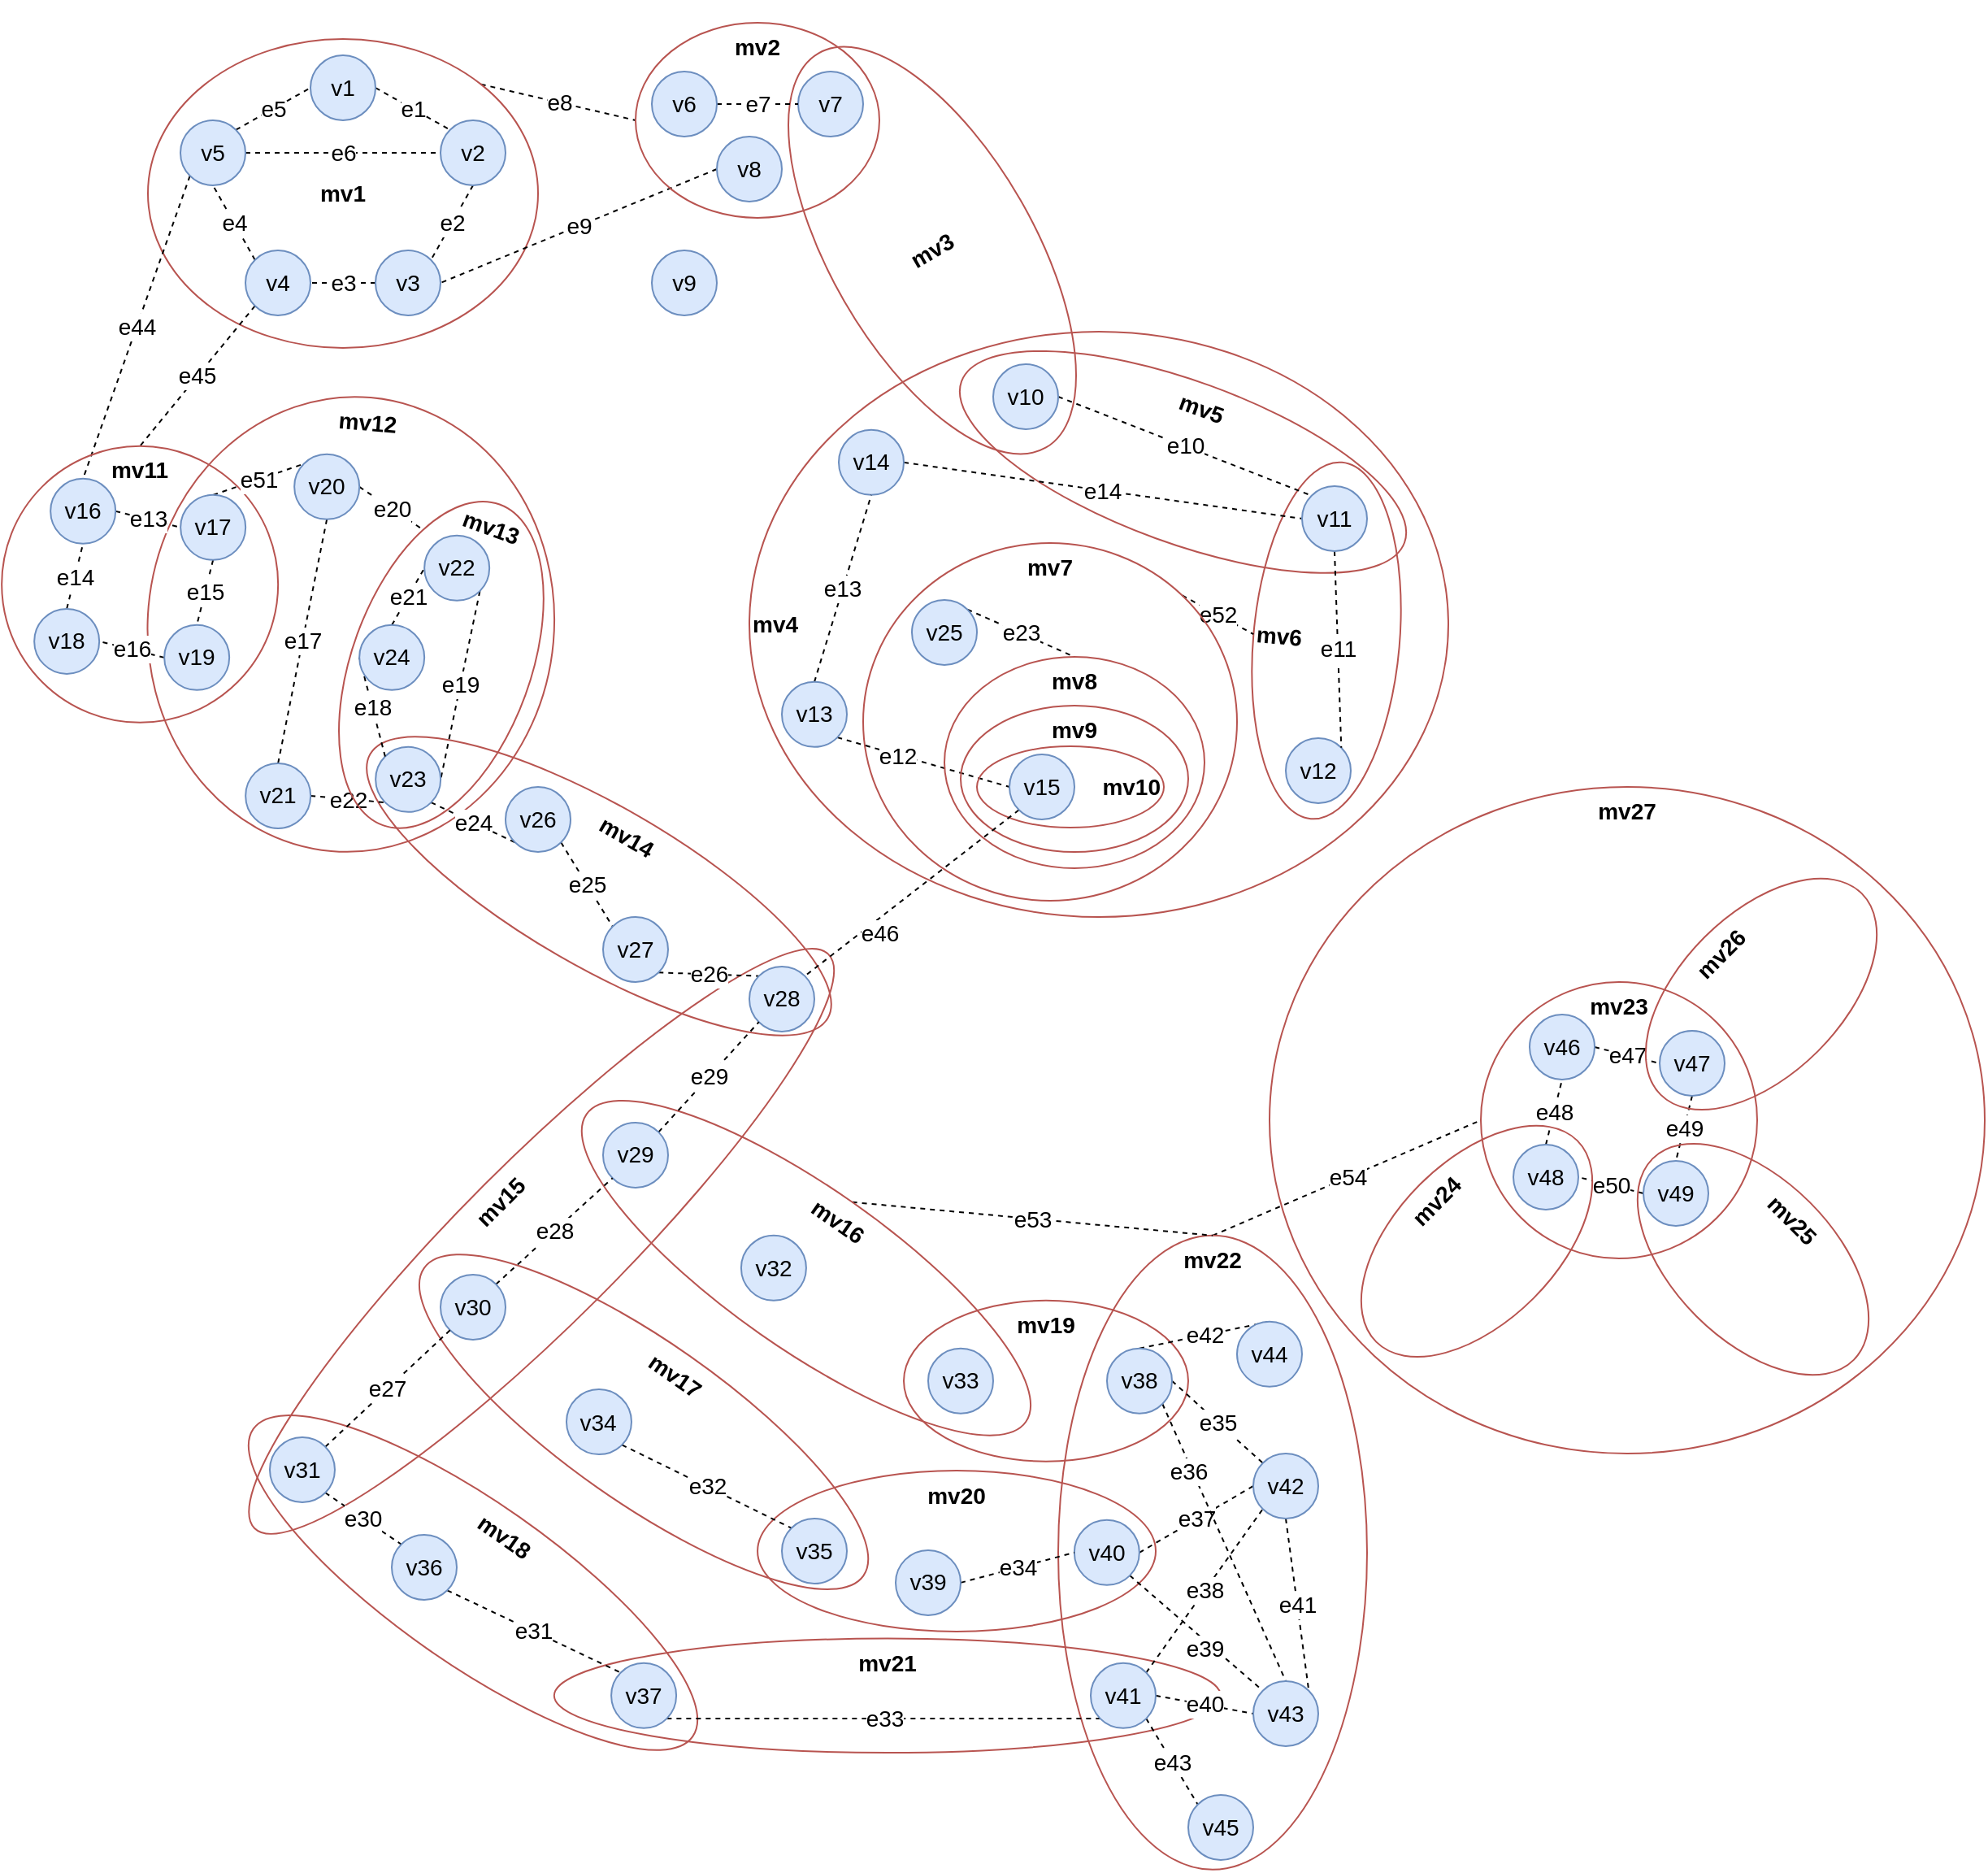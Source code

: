 <mxfile version="20.0.0" type="github">
  <diagram id="Y1iHY-HP_prIgiycZKGw" name="Page-1">
    <mxGraphModel dx="1117" dy="623" grid="1" gridSize="10" guides="1" tooltips="1" connect="1" arrows="1" fold="1" page="1" pageScale="1" pageWidth="1169" pageHeight="1654" math="0" shadow="0">
      <root>
        <mxCell id="0" />
        <mxCell id="1" parent="0" />
        <mxCell id="ym1f810XgqrlBZLkaim1-102" value="mv27" style="ellipse;whiteSpace=wrap;html=1;fillColor=none;strokeColor=#b85450;fontSize=14;fontStyle=1;verticalAlign=top;rotation=0;" vertex="1" parent="1">
          <mxGeometry x="830" y="650" width="440" height="410" as="geometry" />
        </mxCell>
        <mxCell id="ym1f810XgqrlBZLkaim1-98" value="e54" style="edgeStyle=none;rounded=0;orthogonalLoop=1;jettySize=auto;html=1;exitX=0.5;exitY=0;exitDx=0;exitDy=0;entryX=0;entryY=0.5;entryDx=0;entryDy=0;dashed=1;fontSize=14;endArrow=none;endFill=0;" edge="1" parent="1" source="ym1f810XgqrlBZLkaim1-67" target="ym1f810XgqrlBZLkaim1-86">
          <mxGeometry relative="1" as="geometry" />
        </mxCell>
        <mxCell id="ym1f810XgqrlBZLkaim1-67" value="mv22" style="ellipse;whiteSpace=wrap;html=1;fillColor=none;strokeColor=#b85450;fontSize=14;fontStyle=1;verticalAlign=top;rotation=0;" vertex="1" parent="1">
          <mxGeometry x="700" y="925.91" width="190" height="390" as="geometry" />
        </mxCell>
        <mxCell id="ym1f810XgqrlBZLkaim1-59" value="mv20" style="ellipse;whiteSpace=wrap;html=1;fillColor=none;strokeColor=#b85450;fontSize=14;fontStyle=1;verticalAlign=top;rotation=0;" vertex="1" parent="1">
          <mxGeometry x="515.04" y="1070.55" width="244.96" height="98.91" as="geometry" />
        </mxCell>
        <mxCell id="ym1f810XgqrlBZLkaim1-60" value="mv21" style="ellipse;whiteSpace=wrap;html=1;fillColor=none;strokeColor=#b85450;fontSize=14;fontStyle=1;verticalAlign=top;rotation=0;" vertex="1" parent="1">
          <mxGeometry x="389.91" y="1173.78" width="410" height="70.27" as="geometry" />
        </mxCell>
        <mxCell id="ym1f810XgqrlBZLkaim1-58" value="mv19" style="ellipse;whiteSpace=wrap;html=1;fillColor=none;strokeColor=#b85450;fontSize=14;fontStyle=1;verticalAlign=top;rotation=0;" vertex="1" parent="1">
          <mxGeometry x="605" y="965.91" width="175" height="98.91" as="geometry" />
        </mxCell>
        <mxCell id="ym1f810XgqrlBZLkaim1-35" value="mv15" style="ellipse;whiteSpace=wrap;html=1;fillColor=none;strokeColor=#b85450;fontSize=14;fontStyle=1;verticalAlign=top;rotation=-45;" vertex="1" parent="1">
          <mxGeometry x="132.48" y="880" width="499.28" height="98.91" as="geometry" />
        </mxCell>
        <mxCell id="ym1f810XgqrlBZLkaim1-45" value="mv18" style="ellipse;whiteSpace=wrap;html=1;fillColor=none;strokeColor=#b85450;fontSize=14;fontStyle=1;verticalAlign=top;rotation=35;" vertex="1" parent="1">
          <mxGeometry x="175.04" y="1090" width="329.92" height="98.91" as="geometry" />
        </mxCell>
        <mxCell id="ym1f810XgqrlBZLkaim1-44" value="mv17" style="ellipse;whiteSpace=wrap;html=1;fillColor=none;strokeColor=#b85450;fontSize=14;fontStyle=1;verticalAlign=top;rotation=35;" vertex="1" parent="1">
          <mxGeometry x="280.08" y="991.09" width="329.92" height="98.91" as="geometry" />
        </mxCell>
        <mxCell id="ym1f810XgqrlBZLkaim1-97" value="e53" style="edgeStyle=none;rounded=0;orthogonalLoop=1;jettySize=auto;html=1;exitX=0.5;exitY=0;exitDx=0;exitDy=0;entryX=0.5;entryY=0;entryDx=0;entryDy=0;dashed=1;fontSize=14;endArrow=none;endFill=0;" edge="1" parent="1" source="ym1f810XgqrlBZLkaim1-38" target="ym1f810XgqrlBZLkaim1-67">
          <mxGeometry relative="1" as="geometry" />
        </mxCell>
        <mxCell id="ym1f810XgqrlBZLkaim1-38" value="mv16" style="ellipse;whiteSpace=wrap;html=1;fillColor=none;strokeColor=#b85450;fontSize=14;fontStyle=1;verticalAlign=top;rotation=35;" vertex="1" parent="1">
          <mxGeometry x="380.0" y="896.45" width="329.92" height="98.91" as="geometry" />
        </mxCell>
        <mxCell id="ym1f810XgqrlBZLkaim1-27" value="mv14" style="ellipse;whiteSpace=wrap;html=1;fillColor=none;strokeColor=#b85450;fontSize=14;fontStyle=1;verticalAlign=top;rotation=30;" vertex="1" parent="1">
          <mxGeometry x="254.99" y="661.55" width="325" height="98.91" as="geometry" />
        </mxCell>
        <mxCell id="8r9RnZvPV6uYn_3TmInb-37" value="mv4" style="ellipse;whiteSpace=wrap;html=1;fillColor=none;strokeColor=#b85450;fontSize=14;fontStyle=1;align=left;" parent="1" vertex="1">
          <mxGeometry x="510" y="370" width="430" height="360" as="geometry" />
        </mxCell>
        <mxCell id="8r9RnZvPV6uYn_3TmInb-52" value="mv5" style="ellipse;whiteSpace=wrap;html=1;fontSize=14;strokeColor=#b85450;strokeWidth=1;fillColor=none;fontStyle=1;rotation=20;verticalAlign=top;" parent="1" vertex="1">
          <mxGeometry x="631.76" y="400.31" width="290" height="99.7" as="geometry" />
        </mxCell>
        <mxCell id="8r9RnZvPV6uYn_3TmInb-53" value="mv6" style="ellipse;whiteSpace=wrap;html=1;fontSize=14;strokeColor=#b85450;strokeWidth=1;fillColor=none;fontStyle=1;rotation=5;verticalAlign=middle;align=left;" parent="1" vertex="1">
          <mxGeometry x="820" y="450" width="90" height="220" as="geometry" />
        </mxCell>
        <mxCell id="ym1f810XgqrlBZLkaim1-13" value="mv12" style="ellipse;whiteSpace=wrap;html=1;fillColor=none;strokeColor=#b85450;fontSize=14;fontStyle=1;rotation=5;verticalAlign=top;" vertex="1" parent="1">
          <mxGeometry x="139.88" y="410" width="250.03" height="280" as="geometry" />
        </mxCell>
        <mxCell id="ym1f810XgqrlBZLkaim1-96" value="e52" style="edgeStyle=none;rounded=0;orthogonalLoop=1;jettySize=auto;html=1;exitX=1;exitY=0;exitDx=0;exitDy=0;entryX=0;entryY=0.5;entryDx=0;entryDy=0;dashed=1;fontSize=14;endArrow=none;endFill=0;" edge="1" parent="1" source="8r9RnZvPV6uYn_3TmInb-55" target="8r9RnZvPV6uYn_3TmInb-53">
          <mxGeometry relative="1" as="geometry" />
        </mxCell>
        <mxCell id="8r9RnZvPV6uYn_3TmInb-55" value="mv7" style="ellipse;whiteSpace=wrap;html=1;fontSize=14;strokeColor=#b85450;strokeWidth=1;fillColor=none;fontStyle=1;rotation=0;verticalAlign=top;align=center;" parent="1" vertex="1">
          <mxGeometry x="580" y="500" width="230" height="220" as="geometry" />
        </mxCell>
        <mxCell id="8r9RnZvPV6uYn_3TmInb-51" value="mv3" style="ellipse;whiteSpace=wrap;html=1;fillColor=none;strokeColor=#b85450;fontSize=14;fontStyle=1;rotation=-30;" parent="1" vertex="1">
          <mxGeometry x="560" y="180" width="125" height="280" as="geometry" />
        </mxCell>
        <mxCell id="8r9RnZvPV6uYn_3TmInb-33" value="e8" style="edgeStyle=none;rounded=0;orthogonalLoop=1;jettySize=auto;html=1;exitX=1;exitY=0;exitDx=0;exitDy=0;entryX=0;entryY=0.5;entryDx=0;entryDy=0;dashed=1;fontSize=14;endArrow=none;endFill=0;" parent="1" source="8r9RnZvPV6uYn_3TmInb-1" target="8r9RnZvPV6uYn_3TmInb-22" edge="1">
          <mxGeometry relative="1" as="geometry" />
        </mxCell>
        <mxCell id="8r9RnZvPV6uYn_3TmInb-1" value="mv1" style="ellipse;whiteSpace=wrap;html=1;fillColor=none;strokeColor=#b85450;fontSize=14;fontStyle=1" parent="1" vertex="1">
          <mxGeometry x="140" y="190" width="240" height="190" as="geometry" />
        </mxCell>
        <mxCell id="8r9RnZvPV6uYn_3TmInb-15" value="e5" style="edgeStyle=none;rounded=0;orthogonalLoop=1;jettySize=auto;html=1;exitX=1;exitY=0;exitDx=0;exitDy=0;entryX=0;entryY=0.5;entryDx=0;entryDy=0;dashed=1;fontSize=14;endArrow=none;endFill=0;" parent="1" source="8r9RnZvPV6uYn_3TmInb-2" target="8r9RnZvPV6uYn_3TmInb-9" edge="1">
          <mxGeometry relative="1" as="geometry" />
        </mxCell>
        <mxCell id="8r9RnZvPV6uYn_3TmInb-20" value="e6" style="edgeStyle=none;rounded=0;orthogonalLoop=1;jettySize=auto;html=1;exitX=1;exitY=0.5;exitDx=0;exitDy=0;entryX=0;entryY=0.5;entryDx=0;entryDy=0;dashed=1;fontSize=14;endArrow=none;endFill=0;" parent="1" source="8r9RnZvPV6uYn_3TmInb-2" target="8r9RnZvPV6uYn_3TmInb-8" edge="1">
          <mxGeometry relative="1" as="geometry" />
        </mxCell>
        <mxCell id="ym1f810XgqrlBZLkaim1-84" value="e44" style="edgeStyle=none;rounded=0;orthogonalLoop=1;jettySize=auto;html=1;exitX=0;exitY=1;exitDx=0;exitDy=0;entryX=0.5;entryY=0;entryDx=0;entryDy=0;dashed=1;fontSize=14;endArrow=none;endFill=0;" edge="1" parent="1" source="8r9RnZvPV6uYn_3TmInb-2" target="ym1f810XgqrlBZLkaim1-2">
          <mxGeometry relative="1" as="geometry" />
        </mxCell>
        <mxCell id="8r9RnZvPV6uYn_3TmInb-2" value="v5" style="ellipse;whiteSpace=wrap;html=1;aspect=fixed;fillColor=#dae8fc;strokeColor=#6c8ebf;fontSize=14;" parent="1" vertex="1">
          <mxGeometry x="160" y="240" width="40" height="40" as="geometry" />
        </mxCell>
        <mxCell id="8r9RnZvPV6uYn_3TmInb-14" value="e4" style="edgeStyle=none;rounded=0;orthogonalLoop=1;jettySize=auto;html=1;exitX=0;exitY=0;exitDx=0;exitDy=0;entryX=0.5;entryY=1;entryDx=0;entryDy=0;dashed=1;fontSize=14;endArrow=none;endFill=0;" parent="1" source="8r9RnZvPV6uYn_3TmInb-6" target="8r9RnZvPV6uYn_3TmInb-2" edge="1">
          <mxGeometry relative="1" as="geometry" />
        </mxCell>
        <mxCell id="ym1f810XgqrlBZLkaim1-83" value="e45" style="edgeStyle=none;rounded=0;orthogonalLoop=1;jettySize=auto;html=1;exitX=0;exitY=1;exitDx=0;exitDy=0;entryX=0.5;entryY=0;entryDx=0;entryDy=0;dashed=1;fontSize=14;endArrow=none;endFill=0;" edge="1" parent="1" source="8r9RnZvPV6uYn_3TmInb-6" target="ym1f810XgqrlBZLkaim1-1">
          <mxGeometry relative="1" as="geometry" />
        </mxCell>
        <mxCell id="8r9RnZvPV6uYn_3TmInb-6" value="v4" style="ellipse;whiteSpace=wrap;html=1;aspect=fixed;fillColor=#dae8fc;strokeColor=#6c8ebf;fontSize=14;" parent="1" vertex="1">
          <mxGeometry x="200" y="320" width="40" height="40" as="geometry" />
        </mxCell>
        <mxCell id="8r9RnZvPV6uYn_3TmInb-13" value="e3" style="edgeStyle=none;rounded=0;orthogonalLoop=1;jettySize=auto;html=1;exitX=0;exitY=0.5;exitDx=0;exitDy=0;entryX=1;entryY=0.5;entryDx=0;entryDy=0;dashed=1;fontSize=14;endArrow=none;endFill=0;" parent="1" source="8r9RnZvPV6uYn_3TmInb-7" target="8r9RnZvPV6uYn_3TmInb-6" edge="1">
          <mxGeometry relative="1" as="geometry" />
        </mxCell>
        <mxCell id="8r9RnZvPV6uYn_3TmInb-7" value="v3" style="ellipse;whiteSpace=wrap;html=1;aspect=fixed;fillColor=#dae8fc;strokeColor=#6c8ebf;fontSize=14;" parent="1" vertex="1">
          <mxGeometry x="280" y="320" width="40" height="40" as="geometry" />
        </mxCell>
        <mxCell id="8r9RnZvPV6uYn_3TmInb-12" value="e2" style="edgeStyle=none;rounded=0;orthogonalLoop=1;jettySize=auto;html=1;exitX=0.5;exitY=1;exitDx=0;exitDy=0;entryX=1;entryY=0;entryDx=0;entryDy=0;dashed=1;fontSize=14;endArrow=none;endFill=0;" parent="1" source="8r9RnZvPV6uYn_3TmInb-8" target="8r9RnZvPV6uYn_3TmInb-7" edge="1">
          <mxGeometry relative="1" as="geometry" />
        </mxCell>
        <mxCell id="8r9RnZvPV6uYn_3TmInb-8" value="v2" style="ellipse;whiteSpace=wrap;html=1;aspect=fixed;fillColor=#dae8fc;strokeColor=#6c8ebf;fontSize=14;" parent="1" vertex="1">
          <mxGeometry x="320" y="240" width="40" height="40" as="geometry" />
        </mxCell>
        <mxCell id="8r9RnZvPV6uYn_3TmInb-10" value="e1" style="rounded=0;orthogonalLoop=1;jettySize=auto;html=1;exitX=1;exitY=0.5;exitDx=0;exitDy=0;entryX=0;entryY=0;entryDx=0;entryDy=0;dashed=1;endArrow=none;endFill=0;fontSize=14;" parent="1" source="8r9RnZvPV6uYn_3TmInb-9" target="8r9RnZvPV6uYn_3TmInb-8" edge="1">
          <mxGeometry relative="1" as="geometry" />
        </mxCell>
        <mxCell id="8r9RnZvPV6uYn_3TmInb-9" value="v1" style="ellipse;whiteSpace=wrap;html=1;aspect=fixed;fillColor=#dae8fc;strokeColor=#6c8ebf;fontSize=14;" parent="1" vertex="1">
          <mxGeometry x="240" y="200" width="40" height="40" as="geometry" />
        </mxCell>
        <mxCell id="8r9RnZvPV6uYn_3TmInb-34" value="e9" style="edgeStyle=none;rounded=0;orthogonalLoop=1;jettySize=auto;html=1;exitX=0;exitY=0.5;exitDx=0;exitDy=0;entryX=1;entryY=0.5;entryDx=0;entryDy=0;dashed=1;fontSize=14;endArrow=none;endFill=0;" parent="1" source="8r9RnZvPV6uYn_3TmInb-26" target="8r9RnZvPV6uYn_3TmInb-7" edge="1">
          <mxGeometry relative="1" as="geometry" />
        </mxCell>
        <mxCell id="8r9RnZvPV6uYn_3TmInb-22" value="mv2" style="ellipse;whiteSpace=wrap;html=1;fillColor=none;strokeColor=#b85450;fontSize=14;fontStyle=1;verticalAlign=top;" parent="1" vertex="1">
          <mxGeometry x="440" y="180" width="150" height="120" as="geometry" />
        </mxCell>
        <mxCell id="8r9RnZvPV6uYn_3TmInb-26" value="v8" style="ellipse;whiteSpace=wrap;html=1;aspect=fixed;fillColor=#dae8fc;strokeColor=#6c8ebf;fontSize=14;" parent="1" vertex="1">
          <mxGeometry x="490" y="250" width="40" height="40" as="geometry" />
        </mxCell>
        <mxCell id="8r9RnZvPV6uYn_3TmInb-29" value="v7" style="ellipse;whiteSpace=wrap;html=1;aspect=fixed;fillColor=#dae8fc;strokeColor=#6c8ebf;fontSize=14;" parent="1" vertex="1">
          <mxGeometry x="540" y="210" width="40" height="40" as="geometry" />
        </mxCell>
        <mxCell id="8r9RnZvPV6uYn_3TmInb-30" value="e7" style="rounded=0;orthogonalLoop=1;jettySize=auto;html=1;exitX=1;exitY=0.5;exitDx=0;exitDy=0;entryX=0;entryY=0.5;entryDx=0;entryDy=0;dashed=1;endArrow=none;endFill=0;fontSize=14;" parent="1" source="8r9RnZvPV6uYn_3TmInb-32" target="8r9RnZvPV6uYn_3TmInb-29" edge="1">
          <mxGeometry relative="1" as="geometry" />
        </mxCell>
        <mxCell id="8r9RnZvPV6uYn_3TmInb-32" value="v6" style="ellipse;whiteSpace=wrap;html=1;aspect=fixed;fillColor=#dae8fc;strokeColor=#6c8ebf;fontSize=14;" parent="1" vertex="1">
          <mxGeometry x="450" y="210" width="40" height="40" as="geometry" />
        </mxCell>
        <mxCell id="8r9RnZvPV6uYn_3TmInb-36" value="v9" style="ellipse;whiteSpace=wrap;html=1;aspect=fixed;fillColor=#dae8fc;strokeColor=#6c8ebf;fontSize=14;" parent="1" vertex="1">
          <mxGeometry x="450" y="320" width="40" height="40" as="geometry" />
        </mxCell>
        <mxCell id="8r9RnZvPV6uYn_3TmInb-39" value="e14" style="edgeStyle=none;rounded=0;orthogonalLoop=1;jettySize=auto;html=1;exitX=1;exitY=0.5;exitDx=0;exitDy=0;entryX=0;entryY=0.5;entryDx=0;entryDy=0;dashed=1;fontSize=14;endArrow=none;endFill=0;" parent="1" source="8r9RnZvPV6uYn_3TmInb-40" target="8r9RnZvPV6uYn_3TmInb-46" edge="1">
          <mxGeometry relative="1" as="geometry" />
        </mxCell>
        <mxCell id="8r9RnZvPV6uYn_3TmInb-40" value="v14" style="ellipse;whiteSpace=wrap;html=1;aspect=fixed;fillColor=#dae8fc;strokeColor=#6c8ebf;fontSize=14;" parent="1" vertex="1">
          <mxGeometry x="565" y="430.43" width="40" height="40" as="geometry" />
        </mxCell>
        <mxCell id="8r9RnZvPV6uYn_3TmInb-41" value="e13" style="edgeStyle=none;rounded=0;orthogonalLoop=1;jettySize=auto;html=1;exitX=0.5;exitY=0;exitDx=0;exitDy=0;entryX=0.5;entryY=1;entryDx=0;entryDy=0;dashed=1;fontSize=14;endArrow=none;endFill=0;" parent="1" source="8r9RnZvPV6uYn_3TmInb-42" target="8r9RnZvPV6uYn_3TmInb-40" edge="1">
          <mxGeometry relative="1" as="geometry" />
        </mxCell>
        <mxCell id="8r9RnZvPV6uYn_3TmInb-50" value="e12" style="edgeStyle=none;rounded=0;orthogonalLoop=1;jettySize=auto;html=1;exitX=1;exitY=1;exitDx=0;exitDy=0;entryX=0;entryY=0.5;entryDx=0;entryDy=0;dashed=1;fontSize=14;endArrow=none;endFill=0;" parent="1" source="8r9RnZvPV6uYn_3TmInb-42" target="8r9RnZvPV6uYn_3TmInb-49" edge="1">
          <mxGeometry x="-0.305" y="-1" relative="1" as="geometry">
            <mxPoint as="offset" />
          </mxGeometry>
        </mxCell>
        <mxCell id="8r9RnZvPV6uYn_3TmInb-42" value="v13" style="ellipse;whiteSpace=wrap;html=1;aspect=fixed;fillColor=#dae8fc;strokeColor=#6c8ebf;fontSize=14;" parent="1" vertex="1">
          <mxGeometry x="530" y="585.43" width="40" height="40" as="geometry" />
        </mxCell>
        <mxCell id="8r9RnZvPV6uYn_3TmInb-44" value="v12" style="ellipse;whiteSpace=wrap;html=1;aspect=fixed;fillColor=#dae8fc;strokeColor=#6c8ebf;fontSize=14;" parent="1" vertex="1">
          <mxGeometry x="840" y="620" width="40" height="40" as="geometry" />
        </mxCell>
        <mxCell id="8r9RnZvPV6uYn_3TmInb-45" value="e11" style="edgeStyle=none;rounded=0;orthogonalLoop=1;jettySize=auto;html=1;exitX=0.5;exitY=1;exitDx=0;exitDy=0;entryX=1;entryY=0;entryDx=0;entryDy=0;dashed=1;fontSize=14;endArrow=none;endFill=0;" parent="1" source="8r9RnZvPV6uYn_3TmInb-46" target="8r9RnZvPV6uYn_3TmInb-44" edge="1">
          <mxGeometry relative="1" as="geometry" />
        </mxCell>
        <mxCell id="8r9RnZvPV6uYn_3TmInb-46" value="v11" style="ellipse;whiteSpace=wrap;html=1;aspect=fixed;fillColor=#dae8fc;strokeColor=#6c8ebf;fontSize=14;" parent="1" vertex="1">
          <mxGeometry x="850" y="465" width="40" height="40" as="geometry" />
        </mxCell>
        <mxCell id="8r9RnZvPV6uYn_3TmInb-47" value="e10" style="rounded=0;orthogonalLoop=1;jettySize=auto;html=1;exitX=1;exitY=0.5;exitDx=0;exitDy=0;entryX=0;entryY=0;entryDx=0;entryDy=0;dashed=1;endArrow=none;endFill=0;fontSize=14;" parent="1" source="8r9RnZvPV6uYn_3TmInb-48" target="8r9RnZvPV6uYn_3TmInb-46" edge="1">
          <mxGeometry relative="1" as="geometry" />
        </mxCell>
        <mxCell id="8r9RnZvPV6uYn_3TmInb-48" value="v10" style="ellipse;whiteSpace=wrap;html=1;aspect=fixed;fillColor=#dae8fc;strokeColor=#6c8ebf;fontSize=14;" parent="1" vertex="1">
          <mxGeometry x="660" y="390" width="40" height="40" as="geometry" />
        </mxCell>
        <mxCell id="8r9RnZvPV6uYn_3TmInb-56" value="mv8" style="ellipse;whiteSpace=wrap;html=1;fontSize=14;strokeColor=#b85450;strokeWidth=1;fillColor=none;fontStyle=1;rotation=0;verticalAlign=top;align=center;" parent="1" vertex="1">
          <mxGeometry x="630" y="570" width="160" height="130.01" as="geometry" />
        </mxCell>
        <mxCell id="8r9RnZvPV6uYn_3TmInb-57" value="mv9" style="ellipse;whiteSpace=wrap;html=1;fontSize=14;strokeColor=#b85450;strokeWidth=1;fillColor=none;fontStyle=1;rotation=0;verticalAlign=top;align=center;" parent="1" vertex="1">
          <mxGeometry x="640" y="600" width="140" height="90.01" as="geometry" />
        </mxCell>
        <mxCell id="8r9RnZvPV6uYn_3TmInb-58" value="mv10" style="ellipse;whiteSpace=wrap;html=1;fontSize=14;strokeColor=#b85450;strokeWidth=1;fillColor=none;fontStyle=1;rotation=0;verticalAlign=middle;align=right;" parent="1" vertex="1">
          <mxGeometry x="650" y="625" width="115" height="50" as="geometry" />
        </mxCell>
        <mxCell id="ym1f810XgqrlBZLkaim1-85" value="e46" style="edgeStyle=none;rounded=0;orthogonalLoop=1;jettySize=auto;html=1;exitX=0;exitY=1;exitDx=0;exitDy=0;entryX=1;entryY=0;entryDx=0;entryDy=0;dashed=1;fontSize=14;endArrow=none;endFill=0;" edge="1" parent="1" source="8r9RnZvPV6uYn_3TmInb-49" target="ym1f810XgqrlBZLkaim1-31">
          <mxGeometry x="0.372" y="7" relative="1" as="geometry">
            <mxPoint as="offset" />
          </mxGeometry>
        </mxCell>
        <mxCell id="8r9RnZvPV6uYn_3TmInb-49" value="v15" style="ellipse;whiteSpace=wrap;html=1;aspect=fixed;fillColor=#dae8fc;strokeColor=#6c8ebf;fontSize=14;" parent="1" vertex="1">
          <mxGeometry x="670" y="630" width="40" height="40" as="geometry" />
        </mxCell>
        <mxCell id="ym1f810XgqrlBZLkaim1-1" value="mv11" style="ellipse;whiteSpace=wrap;html=1;aspect=fixed;fillColor=none;strokeColor=#b85450;fontStyle=1;fontSize=14;verticalAlign=top;" vertex="1" parent="1">
          <mxGeometry x="50.08" y="440.43" width="170" height="170" as="geometry" />
        </mxCell>
        <mxCell id="ym1f810XgqrlBZLkaim1-7" value="e13" style="edgeStyle=none;rounded=0;orthogonalLoop=1;jettySize=auto;html=1;exitX=1;exitY=0.5;exitDx=0;exitDy=0;entryX=0;entryY=0.5;entryDx=0;entryDy=0;dashed=1;fontSize=14;endArrow=none;endFill=0;" edge="1" parent="1" source="ym1f810XgqrlBZLkaim1-2" target="ym1f810XgqrlBZLkaim1-3">
          <mxGeometry relative="1" as="geometry" />
        </mxCell>
        <mxCell id="ym1f810XgqrlBZLkaim1-2" value="v16" style="ellipse;whiteSpace=wrap;html=1;aspect=fixed;fillColor=#dae8fc;strokeColor=#6c8ebf;fontSize=14;" vertex="1" parent="1">
          <mxGeometry x="80.08" y="460.43" width="40" height="40" as="geometry" />
        </mxCell>
        <mxCell id="ym1f810XgqrlBZLkaim1-9" value="e15" style="edgeStyle=none;rounded=0;orthogonalLoop=1;jettySize=auto;html=1;exitX=0.5;exitY=1;exitDx=0;exitDy=0;entryX=0.5;entryY=0;entryDx=0;entryDy=0;dashed=1;fontSize=14;endArrow=none;endFill=0;" edge="1" parent="1" source="ym1f810XgqrlBZLkaim1-3" target="ym1f810XgqrlBZLkaim1-5">
          <mxGeometry relative="1" as="geometry" />
        </mxCell>
        <mxCell id="ym1f810XgqrlBZLkaim1-95" value="e51" style="edgeStyle=none;rounded=0;orthogonalLoop=1;jettySize=auto;html=1;exitX=0.5;exitY=0;exitDx=0;exitDy=0;entryX=0;entryY=0;entryDx=0;entryDy=0;dashed=1;fontSize=14;endArrow=none;endFill=0;" edge="1" parent="1" source="ym1f810XgqrlBZLkaim1-3" target="ym1f810XgqrlBZLkaim1-15">
          <mxGeometry relative="1" as="geometry" />
        </mxCell>
        <mxCell id="ym1f810XgqrlBZLkaim1-3" value="v17" style="ellipse;whiteSpace=wrap;html=1;aspect=fixed;fillColor=#dae8fc;strokeColor=#6c8ebf;fontSize=14;" vertex="1" parent="1">
          <mxGeometry x="160.08" y="470.43" width="40" height="40" as="geometry" />
        </mxCell>
        <mxCell id="ym1f810XgqrlBZLkaim1-6" value="e14" style="rounded=0;orthogonalLoop=1;jettySize=auto;html=1;exitX=0.5;exitY=0;exitDx=0;exitDy=0;entryX=0.5;entryY=1;entryDx=0;entryDy=0;fontSize=14;endArrow=none;endFill=0;dashed=1;" edge="1" parent="1" source="ym1f810XgqrlBZLkaim1-4" target="ym1f810XgqrlBZLkaim1-2">
          <mxGeometry relative="1" as="geometry" />
        </mxCell>
        <mxCell id="ym1f810XgqrlBZLkaim1-4" value="v18" style="ellipse;whiteSpace=wrap;html=1;aspect=fixed;fillColor=#dae8fc;strokeColor=#6c8ebf;fontSize=14;" vertex="1" parent="1">
          <mxGeometry x="70.08" y="540.44" width="40" height="40" as="geometry" />
        </mxCell>
        <mxCell id="ym1f810XgqrlBZLkaim1-10" value="e16" style="edgeStyle=none;rounded=0;orthogonalLoop=1;jettySize=auto;html=1;exitX=0;exitY=0.5;exitDx=0;exitDy=0;entryX=1;entryY=0.5;entryDx=0;entryDy=0;dashed=1;fontSize=14;endArrow=none;endFill=0;" edge="1" parent="1" source="ym1f810XgqrlBZLkaim1-5" target="ym1f810XgqrlBZLkaim1-4">
          <mxGeometry relative="1" as="geometry" />
        </mxCell>
        <mxCell id="ym1f810XgqrlBZLkaim1-5" value="v19" style="ellipse;whiteSpace=wrap;html=1;aspect=fixed;fillColor=#dae8fc;strokeColor=#6c8ebf;fontSize=14;" vertex="1" parent="1">
          <mxGeometry x="150.08" y="550.43" width="40" height="40" as="geometry" />
        </mxCell>
        <mxCell id="ym1f810XgqrlBZLkaim1-14" value="e17" style="edgeStyle=none;rounded=0;orthogonalLoop=1;jettySize=auto;html=1;exitX=0.5;exitY=1;exitDx=0;exitDy=0;entryX=0.5;entryY=0;entryDx=0;entryDy=0;dashed=1;fontSize=14;endArrow=none;endFill=0;" edge="1" parent="1" source="ym1f810XgqrlBZLkaim1-15" target="ym1f810XgqrlBZLkaim1-16">
          <mxGeometry relative="1" as="geometry" />
        </mxCell>
        <mxCell id="ym1f810XgqrlBZLkaim1-23" value="e20" style="edgeStyle=none;rounded=0;orthogonalLoop=1;jettySize=auto;html=1;exitX=1;exitY=0.5;exitDx=0;exitDy=0;entryX=0;entryY=0;entryDx=0;entryDy=0;dashed=1;fontSize=14;endArrow=none;endFill=0;" edge="1" parent="1" source="ym1f810XgqrlBZLkaim1-15" target="ym1f810XgqrlBZLkaim1-17">
          <mxGeometry relative="1" as="geometry" />
        </mxCell>
        <mxCell id="ym1f810XgqrlBZLkaim1-15" value="v20" style="ellipse;whiteSpace=wrap;html=1;aspect=fixed;fillColor=#dae8fc;strokeColor=#6c8ebf;fontSize=14;" vertex="1" parent="1">
          <mxGeometry x="230.08" y="445.43" width="40" height="40" as="geometry" />
        </mxCell>
        <mxCell id="ym1f810XgqrlBZLkaim1-26" value="e22" style="edgeStyle=none;rounded=0;orthogonalLoop=1;jettySize=auto;html=1;exitX=1;exitY=0.5;exitDx=0;exitDy=0;entryX=0;entryY=1;entryDx=0;entryDy=0;dashed=1;fontSize=14;endArrow=none;endFill=0;" edge="1" parent="1" source="ym1f810XgqrlBZLkaim1-16" target="ym1f810XgqrlBZLkaim1-19">
          <mxGeometry relative="1" as="geometry" />
        </mxCell>
        <mxCell id="ym1f810XgqrlBZLkaim1-16" value="v21" style="ellipse;whiteSpace=wrap;html=1;aspect=fixed;fillColor=#dae8fc;strokeColor=#6c8ebf;fontSize=14;" vertex="1" parent="1">
          <mxGeometry x="200.08" y="635.44" width="40" height="40" as="geometry" />
        </mxCell>
        <mxCell id="ym1f810XgqrlBZLkaim1-17" value="mv13" style="ellipse;whiteSpace=wrap;html=1;fillColor=none;strokeColor=#b85450;fontSize=14;fontStyle=1;rotation=20;verticalAlign=top;" vertex="1" parent="1">
          <mxGeometry x="265.46" y="469.91" width="110" height="210.01" as="geometry" />
        </mxCell>
        <mxCell id="ym1f810XgqrlBZLkaim1-22" value="e19" style="edgeStyle=none;rounded=0;orthogonalLoop=1;jettySize=auto;html=1;exitX=1;exitY=1;exitDx=0;exitDy=0;entryX=1;entryY=0.5;entryDx=0;entryDy=0;dashed=1;fontSize=14;endArrow=none;endFill=0;" edge="1" parent="1" source="ym1f810XgqrlBZLkaim1-18" target="ym1f810XgqrlBZLkaim1-19">
          <mxGeometry relative="1" as="geometry" />
        </mxCell>
        <mxCell id="ym1f810XgqrlBZLkaim1-18" value="v22" style="ellipse;whiteSpace=wrap;html=1;aspect=fixed;fillColor=#dae8fc;strokeColor=#6c8ebf;fontSize=14;" vertex="1" parent="1">
          <mxGeometry x="310.08" y="495.43" width="40" height="40" as="geometry" />
        </mxCell>
        <mxCell id="ym1f810XgqrlBZLkaim1-32" value="e24" style="edgeStyle=none;rounded=0;orthogonalLoop=1;jettySize=auto;html=1;exitX=1;exitY=1;exitDx=0;exitDy=0;entryX=0;entryY=1;entryDx=0;entryDy=0;dashed=1;fontSize=14;endArrow=none;endFill=0;" edge="1" parent="1" source="ym1f810XgqrlBZLkaim1-19" target="ym1f810XgqrlBZLkaim1-29">
          <mxGeometry relative="1" as="geometry" />
        </mxCell>
        <mxCell id="ym1f810XgqrlBZLkaim1-19" value="v23" style="ellipse;whiteSpace=wrap;html=1;aspect=fixed;fillColor=#dae8fc;strokeColor=#6c8ebf;fontSize=14;" vertex="1" parent="1">
          <mxGeometry x="280.08" y="625.43" width="40" height="40" as="geometry" />
        </mxCell>
        <mxCell id="ym1f810XgqrlBZLkaim1-21" value="e18" style="edgeStyle=none;rounded=0;orthogonalLoop=1;jettySize=auto;html=1;exitX=0;exitY=0.5;exitDx=0;exitDy=0;entryX=0;entryY=0;entryDx=0;entryDy=0;dashed=1;fontSize=14;endArrow=none;endFill=0;" edge="1" parent="1" source="ym1f810XgqrlBZLkaim1-20" target="ym1f810XgqrlBZLkaim1-19">
          <mxGeometry relative="1" as="geometry" />
        </mxCell>
        <mxCell id="ym1f810XgqrlBZLkaim1-25" value="e21" style="edgeStyle=none;rounded=0;orthogonalLoop=1;jettySize=auto;html=1;exitX=0.5;exitY=0;exitDx=0;exitDy=0;entryX=0;entryY=0.5;entryDx=0;entryDy=0;dashed=1;fontSize=14;endArrow=none;endFill=0;" edge="1" parent="1" source="ym1f810XgqrlBZLkaim1-20" target="ym1f810XgqrlBZLkaim1-18">
          <mxGeometry relative="1" as="geometry" />
        </mxCell>
        <mxCell id="ym1f810XgqrlBZLkaim1-20" value="v24" style="ellipse;whiteSpace=wrap;html=1;aspect=fixed;fillColor=#dae8fc;strokeColor=#6c8ebf;fontSize=14;" vertex="1" parent="1">
          <mxGeometry x="270.08" y="550.43" width="40" height="40" as="geometry" />
        </mxCell>
        <mxCell id="ym1f810XgqrlBZLkaim1-28" value="e23" style="edgeStyle=none;rounded=0;orthogonalLoop=1;jettySize=auto;html=1;exitX=1;exitY=0;exitDx=0;exitDy=0;entryX=0.5;entryY=0;entryDx=0;entryDy=0;dashed=1;fontSize=14;endArrow=none;endFill=0;" edge="1" parent="1" source="ym1f810XgqrlBZLkaim1-24" target="8r9RnZvPV6uYn_3TmInb-56">
          <mxGeometry relative="1" as="geometry" />
        </mxCell>
        <mxCell id="ym1f810XgqrlBZLkaim1-24" value="v25" style="ellipse;whiteSpace=wrap;html=1;aspect=fixed;fillColor=#dae8fc;strokeColor=#6c8ebf;fontSize=14;" vertex="1" parent="1">
          <mxGeometry x="610" y="535" width="40" height="40" as="geometry" />
        </mxCell>
        <mxCell id="ym1f810XgqrlBZLkaim1-33" value="e25" style="edgeStyle=none;rounded=0;orthogonalLoop=1;jettySize=auto;html=1;exitX=1;exitY=1;exitDx=0;exitDy=0;entryX=0;entryY=0;entryDx=0;entryDy=0;dashed=1;fontSize=14;endArrow=none;endFill=0;" edge="1" parent="1" source="ym1f810XgqrlBZLkaim1-29" target="ym1f810XgqrlBZLkaim1-30">
          <mxGeometry relative="1" as="geometry" />
        </mxCell>
        <mxCell id="ym1f810XgqrlBZLkaim1-29" value="v26" style="ellipse;whiteSpace=wrap;html=1;aspect=fixed;fillColor=#dae8fc;strokeColor=#6c8ebf;fontSize=14;" vertex="1" parent="1">
          <mxGeometry x="360.0" y="650.01" width="40" height="40" as="geometry" />
        </mxCell>
        <mxCell id="ym1f810XgqrlBZLkaim1-34" value="e26" style="edgeStyle=none;rounded=0;orthogonalLoop=1;jettySize=auto;html=1;exitX=1;exitY=1;exitDx=0;exitDy=0;entryX=0;entryY=0;entryDx=0;entryDy=0;dashed=1;fontSize=14;endArrow=none;endFill=0;" edge="1" parent="1" source="ym1f810XgqrlBZLkaim1-30" target="ym1f810XgqrlBZLkaim1-31">
          <mxGeometry relative="1" as="geometry" />
        </mxCell>
        <mxCell id="ym1f810XgqrlBZLkaim1-30" value="v27" style="ellipse;whiteSpace=wrap;html=1;aspect=fixed;fillColor=#dae8fc;strokeColor=#6c8ebf;fontSize=14;" vertex="1" parent="1">
          <mxGeometry x="420" y="730" width="40" height="40" as="geometry" />
        </mxCell>
        <mxCell id="ym1f810XgqrlBZLkaim1-31" value="v28" style="ellipse;whiteSpace=wrap;html=1;aspect=fixed;fillColor=#dae8fc;strokeColor=#6c8ebf;fontSize=14;" vertex="1" parent="1">
          <mxGeometry x="510" y="760.46" width="40" height="40" as="geometry" />
        </mxCell>
        <mxCell id="ym1f810XgqrlBZLkaim1-43" value="e29" style="edgeStyle=none;rounded=0;orthogonalLoop=1;jettySize=auto;html=1;exitX=1;exitY=0;exitDx=0;exitDy=0;entryX=0;entryY=1;entryDx=0;entryDy=0;dashed=1;fontSize=14;endArrow=none;endFill=0;" edge="1" parent="1" source="ym1f810XgqrlBZLkaim1-36" target="ym1f810XgqrlBZLkaim1-31">
          <mxGeometry relative="1" as="geometry" />
        </mxCell>
        <mxCell id="ym1f810XgqrlBZLkaim1-36" value="v29" style="ellipse;whiteSpace=wrap;html=1;aspect=fixed;fillColor=#dae8fc;strokeColor=#6c8ebf;fontSize=14;" vertex="1" parent="1">
          <mxGeometry x="420" y="856.45" width="40" height="40" as="geometry" />
        </mxCell>
        <mxCell id="ym1f810XgqrlBZLkaim1-41" value="e28" style="edgeStyle=none;rounded=0;orthogonalLoop=1;jettySize=auto;html=1;exitX=1;exitY=0;exitDx=0;exitDy=0;entryX=0;entryY=1;entryDx=0;entryDy=0;dashed=1;fontSize=14;endArrow=none;endFill=0;" edge="1" parent="1" source="ym1f810XgqrlBZLkaim1-37" target="ym1f810XgqrlBZLkaim1-36">
          <mxGeometry relative="1" as="geometry" />
        </mxCell>
        <mxCell id="ym1f810XgqrlBZLkaim1-37" value="v30" style="ellipse;whiteSpace=wrap;html=1;aspect=fixed;fillColor=#dae8fc;strokeColor=#6c8ebf;fontSize=14;" vertex="1" parent="1">
          <mxGeometry x="320" y="950" width="40" height="40" as="geometry" />
        </mxCell>
        <mxCell id="ym1f810XgqrlBZLkaim1-40" value="e27" style="edgeStyle=none;rounded=0;orthogonalLoop=1;jettySize=auto;html=1;exitX=1;exitY=0;exitDx=0;exitDy=0;entryX=0;entryY=1;entryDx=0;entryDy=0;dashed=1;fontSize=14;endArrow=none;endFill=0;" edge="1" parent="1" source="ym1f810XgqrlBZLkaim1-39" target="ym1f810XgqrlBZLkaim1-37">
          <mxGeometry relative="1" as="geometry" />
        </mxCell>
        <mxCell id="ym1f810XgqrlBZLkaim1-53" value="e30" style="edgeStyle=none;rounded=0;orthogonalLoop=1;jettySize=auto;html=1;exitX=1;exitY=1;exitDx=0;exitDy=0;entryX=0;entryY=0;entryDx=0;entryDy=0;dashed=1;fontSize=14;endArrow=none;endFill=0;" edge="1" parent="1" source="ym1f810XgqrlBZLkaim1-39" target="ym1f810XgqrlBZLkaim1-50">
          <mxGeometry relative="1" as="geometry" />
        </mxCell>
        <mxCell id="ym1f810XgqrlBZLkaim1-39" value="v31" style="ellipse;whiteSpace=wrap;html=1;aspect=fixed;fillColor=#dae8fc;strokeColor=#6c8ebf;fontSize=14;" vertex="1" parent="1">
          <mxGeometry x="214.99" y="1050" width="40" height="40" as="geometry" />
        </mxCell>
        <mxCell id="ym1f810XgqrlBZLkaim1-46" value="v32" style="ellipse;whiteSpace=wrap;html=1;aspect=fixed;fillColor=#dae8fc;strokeColor=#6c8ebf;fontSize=14;" vertex="1" parent="1">
          <mxGeometry x="504.96" y="925.91" width="40" height="40" as="geometry" />
        </mxCell>
        <mxCell id="ym1f810XgqrlBZLkaim1-47" value="v33" style="ellipse;whiteSpace=wrap;html=1;aspect=fixed;fillColor=#dae8fc;strokeColor=#6c8ebf;fontSize=14;" vertex="1" parent="1">
          <mxGeometry x="620" y="995.36" width="40" height="40" as="geometry" />
        </mxCell>
        <mxCell id="ym1f810XgqrlBZLkaim1-56" value="e32" style="edgeStyle=none;rounded=0;orthogonalLoop=1;jettySize=auto;html=1;exitX=1;exitY=1;exitDx=0;exitDy=0;entryX=0;entryY=0;entryDx=0;entryDy=0;dashed=1;fontSize=14;endArrow=none;endFill=0;" edge="1" parent="1" source="ym1f810XgqrlBZLkaim1-48" target="ym1f810XgqrlBZLkaim1-49">
          <mxGeometry relative="1" as="geometry" />
        </mxCell>
        <mxCell id="ym1f810XgqrlBZLkaim1-48" value="v34" style="ellipse;whiteSpace=wrap;html=1;aspect=fixed;fillColor=#dae8fc;strokeColor=#6c8ebf;fontSize=14;" vertex="1" parent="1">
          <mxGeometry x="397.49" y="1020.55" width="40" height="40" as="geometry" />
        </mxCell>
        <mxCell id="ym1f810XgqrlBZLkaim1-49" value="v35" style="ellipse;whiteSpace=wrap;html=1;aspect=fixed;fillColor=#dae8fc;strokeColor=#6c8ebf;fontSize=14;" vertex="1" parent="1">
          <mxGeometry x="530" y="1100.0" width="40" height="40" as="geometry" />
        </mxCell>
        <mxCell id="ym1f810XgqrlBZLkaim1-57" value="e31" style="edgeStyle=none;rounded=0;orthogonalLoop=1;jettySize=auto;html=1;exitX=1;exitY=1;exitDx=0;exitDy=0;entryX=0;entryY=0;entryDx=0;entryDy=0;dashed=1;fontSize=14;endArrow=none;endFill=0;" edge="1" parent="1" source="ym1f810XgqrlBZLkaim1-50" target="ym1f810XgqrlBZLkaim1-51">
          <mxGeometry relative="1" as="geometry" />
        </mxCell>
        <mxCell id="ym1f810XgqrlBZLkaim1-50" value="v36" style="ellipse;whiteSpace=wrap;html=1;aspect=fixed;fillColor=#dae8fc;strokeColor=#6c8ebf;fontSize=14;" vertex="1" parent="1">
          <mxGeometry x="290" y="1110" width="40" height="40" as="geometry" />
        </mxCell>
        <mxCell id="ym1f810XgqrlBZLkaim1-63" value="e33" style="edgeStyle=none;rounded=0;orthogonalLoop=1;jettySize=auto;html=1;exitX=1;exitY=1;exitDx=0;exitDy=0;entryX=0;entryY=1;entryDx=0;entryDy=0;dashed=1;fontSize=14;endArrow=none;endFill=0;" edge="1" parent="1" source="ym1f810XgqrlBZLkaim1-51" target="ym1f810XgqrlBZLkaim1-61">
          <mxGeometry relative="1" as="geometry" />
        </mxCell>
        <mxCell id="ym1f810XgqrlBZLkaim1-51" value="v37" style="ellipse;whiteSpace=wrap;html=1;aspect=fixed;fillColor=#dae8fc;strokeColor=#6c8ebf;fontSize=14;" vertex="1" parent="1">
          <mxGeometry x="425.04" y="1188.91" width="40" height="40" as="geometry" />
        </mxCell>
        <mxCell id="ym1f810XgqrlBZLkaim1-73" value="e40" style="edgeStyle=none;rounded=0;orthogonalLoop=1;jettySize=auto;html=1;exitX=1;exitY=0.5;exitDx=0;exitDy=0;entryX=0;entryY=0.5;entryDx=0;entryDy=0;dashed=1;fontSize=14;endArrow=none;endFill=0;" edge="1" parent="1" source="ym1f810XgqrlBZLkaim1-61" target="ym1f810XgqrlBZLkaim1-69">
          <mxGeometry relative="1" as="geometry" />
        </mxCell>
        <mxCell id="ym1f810XgqrlBZLkaim1-74" value="e38" style="edgeStyle=none;rounded=0;orthogonalLoop=1;jettySize=auto;html=1;exitX=1;exitY=0;exitDx=0;exitDy=0;entryX=0;entryY=1;entryDx=0;entryDy=0;dashed=1;fontSize=14;endArrow=none;endFill=0;" edge="1" parent="1" source="ym1f810XgqrlBZLkaim1-61" target="ym1f810XgqrlBZLkaim1-68">
          <mxGeometry relative="1" as="geometry" />
        </mxCell>
        <mxCell id="ym1f810XgqrlBZLkaim1-81" value="e43" style="edgeStyle=none;rounded=0;orthogonalLoop=1;jettySize=auto;html=1;exitX=1;exitY=1;exitDx=0;exitDy=0;entryX=0;entryY=0;entryDx=0;entryDy=0;dashed=1;fontSize=14;endArrow=none;endFill=0;" edge="1" parent="1" source="ym1f810XgqrlBZLkaim1-61" target="ym1f810XgqrlBZLkaim1-80">
          <mxGeometry relative="1" as="geometry" />
        </mxCell>
        <mxCell id="ym1f810XgqrlBZLkaim1-61" value="v41" style="ellipse;whiteSpace=wrap;html=1;aspect=fixed;fillColor=#dae8fc;strokeColor=#6c8ebf;fontSize=14;" vertex="1" parent="1">
          <mxGeometry x="720" y="1188.91" width="40" height="40" as="geometry" />
        </mxCell>
        <mxCell id="ym1f810XgqrlBZLkaim1-72" value="e37" style="edgeStyle=none;rounded=0;orthogonalLoop=1;jettySize=auto;html=1;exitX=1;exitY=0.5;exitDx=0;exitDy=0;entryX=0;entryY=0.5;entryDx=0;entryDy=0;dashed=1;fontSize=14;endArrow=none;endFill=0;" edge="1" parent="1" source="ym1f810XgqrlBZLkaim1-62" target="ym1f810XgqrlBZLkaim1-68">
          <mxGeometry relative="1" as="geometry" />
        </mxCell>
        <mxCell id="ym1f810XgqrlBZLkaim1-76" value="e39" style="edgeStyle=none;rounded=0;orthogonalLoop=1;jettySize=auto;html=1;exitX=1;exitY=1;exitDx=0;exitDy=0;entryX=0;entryY=0;entryDx=0;entryDy=0;dashed=1;fontSize=14;endArrow=none;endFill=0;" edge="1" parent="1" source="ym1f810XgqrlBZLkaim1-62" target="ym1f810XgqrlBZLkaim1-69">
          <mxGeometry x="0.186" y="-4" relative="1" as="geometry">
            <mxPoint as="offset" />
          </mxGeometry>
        </mxCell>
        <mxCell id="ym1f810XgqrlBZLkaim1-62" value="v40" style="ellipse;whiteSpace=wrap;html=1;aspect=fixed;fillColor=#dae8fc;strokeColor=#6c8ebf;fontSize=14;" vertex="1" parent="1">
          <mxGeometry x="709.92" y="1100.91" width="40" height="40" as="geometry" />
        </mxCell>
        <mxCell id="ym1f810XgqrlBZLkaim1-71" value="e35" style="edgeStyle=none;rounded=0;orthogonalLoop=1;jettySize=auto;html=1;exitX=1;exitY=0.5;exitDx=0;exitDy=0;entryX=0;entryY=0;entryDx=0;entryDy=0;dashed=1;fontSize=14;endArrow=none;endFill=0;" edge="1" parent="1" source="ym1f810XgqrlBZLkaim1-64" target="ym1f810XgqrlBZLkaim1-68">
          <mxGeometry relative="1" as="geometry" />
        </mxCell>
        <mxCell id="ym1f810XgqrlBZLkaim1-75" value="e36" style="edgeStyle=none;rounded=0;orthogonalLoop=1;jettySize=auto;html=1;exitX=1;exitY=1;exitDx=0;exitDy=0;entryX=0.5;entryY=0;entryDx=0;entryDy=0;dashed=1;fontSize=14;endArrow=none;endFill=0;" edge="1" parent="1" source="ym1f810XgqrlBZLkaim1-64" target="ym1f810XgqrlBZLkaim1-69">
          <mxGeometry x="-0.534" y="-2" relative="1" as="geometry">
            <mxPoint y="1" as="offset" />
          </mxGeometry>
        </mxCell>
        <mxCell id="ym1f810XgqrlBZLkaim1-79" value="e42" style="edgeStyle=none;rounded=0;orthogonalLoop=1;jettySize=auto;html=1;exitX=0.5;exitY=0;exitDx=0;exitDy=0;entryX=0.5;entryY=0;entryDx=0;entryDy=0;dashed=1;fontSize=14;endArrow=none;endFill=0;" edge="1" parent="1" source="ym1f810XgqrlBZLkaim1-64" target="ym1f810XgqrlBZLkaim1-77">
          <mxGeometry relative="1" as="geometry" />
        </mxCell>
        <mxCell id="ym1f810XgqrlBZLkaim1-64" value="v38" style="ellipse;whiteSpace=wrap;html=1;aspect=fixed;fillColor=#dae8fc;strokeColor=#6c8ebf;fontSize=14;" vertex="1" parent="1">
          <mxGeometry x="730" y="995.36" width="40" height="40" as="geometry" />
        </mxCell>
        <mxCell id="ym1f810XgqrlBZLkaim1-66" value="e34" style="edgeStyle=none;rounded=0;orthogonalLoop=1;jettySize=auto;html=1;exitX=1;exitY=0.5;exitDx=0;exitDy=0;entryX=0;entryY=0.5;entryDx=0;entryDy=0;dashed=1;fontSize=14;endArrow=none;endFill=0;" edge="1" parent="1" source="ym1f810XgqrlBZLkaim1-65" target="ym1f810XgqrlBZLkaim1-62">
          <mxGeometry relative="1" as="geometry" />
        </mxCell>
        <mxCell id="ym1f810XgqrlBZLkaim1-65" value="v39" style="ellipse;whiteSpace=wrap;html=1;aspect=fixed;fillColor=#dae8fc;strokeColor=#6c8ebf;fontSize=14;" vertex="1" parent="1">
          <mxGeometry x="600" y="1119.45" width="40" height="40" as="geometry" />
        </mxCell>
        <mxCell id="ym1f810XgqrlBZLkaim1-78" value="e41" style="edgeStyle=none;rounded=0;orthogonalLoop=1;jettySize=auto;html=1;exitX=0.5;exitY=1;exitDx=0;exitDy=0;entryX=1;entryY=0;entryDx=0;entryDy=0;dashed=1;fontSize=14;endArrow=none;endFill=0;" edge="1" parent="1" source="ym1f810XgqrlBZLkaim1-68" target="ym1f810XgqrlBZLkaim1-69">
          <mxGeometry relative="1" as="geometry" />
        </mxCell>
        <mxCell id="ym1f810XgqrlBZLkaim1-68" value="v42" style="ellipse;whiteSpace=wrap;html=1;aspect=fixed;fillColor=#dae8fc;strokeColor=#6c8ebf;fontSize=14;" vertex="1" parent="1">
          <mxGeometry x="820" y="1060.0" width="40" height="40" as="geometry" />
        </mxCell>
        <mxCell id="ym1f810XgqrlBZLkaim1-69" value="v43" style="ellipse;whiteSpace=wrap;html=1;aspect=fixed;fillColor=#dae8fc;strokeColor=#6c8ebf;fontSize=14;" vertex="1" parent="1">
          <mxGeometry x="820" y="1200.0" width="40" height="40" as="geometry" />
        </mxCell>
        <mxCell id="ym1f810XgqrlBZLkaim1-77" value="v44" style="ellipse;whiteSpace=wrap;html=1;aspect=fixed;fillColor=#dae8fc;strokeColor=#6c8ebf;fontSize=14;" vertex="1" parent="1">
          <mxGeometry x="810" y="978.91" width="40" height="40" as="geometry" />
        </mxCell>
        <mxCell id="ym1f810XgqrlBZLkaim1-80" value="v45" style="ellipse;whiteSpace=wrap;html=1;aspect=fixed;fillColor=#dae8fc;strokeColor=#6c8ebf;fontSize=14;" vertex="1" parent="1">
          <mxGeometry x="780" y="1270" width="40" height="40" as="geometry" />
        </mxCell>
        <mxCell id="ym1f810XgqrlBZLkaim1-86" value="mv23" style="ellipse;whiteSpace=wrap;html=1;aspect=fixed;fillColor=none;strokeColor=#b85450;fontStyle=1;fontSize=14;verticalAlign=top;" vertex="1" parent="1">
          <mxGeometry x="960" y="770" width="170" height="170" as="geometry" />
        </mxCell>
        <mxCell id="ym1f810XgqrlBZLkaim1-87" value="e47" style="edgeStyle=none;rounded=0;orthogonalLoop=1;jettySize=auto;html=1;exitX=1;exitY=0.5;exitDx=0;exitDy=0;entryX=0;entryY=0.5;entryDx=0;entryDy=0;dashed=1;fontSize=14;endArrow=none;endFill=0;" edge="1" parent="1" source="ym1f810XgqrlBZLkaim1-88" target="ym1f810XgqrlBZLkaim1-90">
          <mxGeometry relative="1" as="geometry" />
        </mxCell>
        <mxCell id="ym1f810XgqrlBZLkaim1-88" value="v46" style="ellipse;whiteSpace=wrap;html=1;aspect=fixed;fillColor=#dae8fc;strokeColor=#6c8ebf;fontSize=14;" vertex="1" parent="1">
          <mxGeometry x="990" y="790" width="40" height="40" as="geometry" />
        </mxCell>
        <mxCell id="ym1f810XgqrlBZLkaim1-89" value="e49" style="edgeStyle=none;rounded=0;orthogonalLoop=1;jettySize=auto;html=1;exitX=0.5;exitY=1;exitDx=0;exitDy=0;entryX=0.5;entryY=0;entryDx=0;entryDy=0;dashed=1;fontSize=14;endArrow=none;endFill=0;" edge="1" parent="1" source="ym1f810XgqrlBZLkaim1-90" target="ym1f810XgqrlBZLkaim1-94">
          <mxGeometry relative="1" as="geometry" />
        </mxCell>
        <mxCell id="ym1f810XgqrlBZLkaim1-90" value="v47" style="ellipse;whiteSpace=wrap;html=1;aspect=fixed;fillColor=#dae8fc;strokeColor=#6c8ebf;fontSize=14;" vertex="1" parent="1">
          <mxGeometry x="1070" y="800" width="40" height="40" as="geometry" />
        </mxCell>
        <mxCell id="ym1f810XgqrlBZLkaim1-91" value="e48" style="rounded=0;orthogonalLoop=1;jettySize=auto;html=1;exitX=0.5;exitY=0;exitDx=0;exitDy=0;entryX=0.5;entryY=1;entryDx=0;entryDy=0;fontSize=14;endArrow=none;endFill=0;dashed=1;" edge="1" parent="1" source="ym1f810XgqrlBZLkaim1-92" target="ym1f810XgqrlBZLkaim1-88">
          <mxGeometry relative="1" as="geometry" />
        </mxCell>
        <mxCell id="ym1f810XgqrlBZLkaim1-92" value="v48" style="ellipse;whiteSpace=wrap;html=1;aspect=fixed;fillColor=#dae8fc;strokeColor=#6c8ebf;fontSize=14;" vertex="1" parent="1">
          <mxGeometry x="980" y="870.01" width="40" height="40" as="geometry" />
        </mxCell>
        <mxCell id="ym1f810XgqrlBZLkaim1-93" value="e50" style="edgeStyle=none;rounded=0;orthogonalLoop=1;jettySize=auto;html=1;exitX=0;exitY=0.5;exitDx=0;exitDy=0;entryX=1;entryY=0.5;entryDx=0;entryDy=0;dashed=1;fontSize=14;endArrow=none;endFill=0;" edge="1" parent="1" source="ym1f810XgqrlBZLkaim1-94" target="ym1f810XgqrlBZLkaim1-92">
          <mxGeometry relative="1" as="geometry" />
        </mxCell>
        <mxCell id="ym1f810XgqrlBZLkaim1-94" value="v49" style="ellipse;whiteSpace=wrap;html=1;aspect=fixed;fillColor=#dae8fc;strokeColor=#6c8ebf;fontSize=14;" vertex="1" parent="1">
          <mxGeometry x="1060" y="880" width="40" height="40" as="geometry" />
        </mxCell>
        <mxCell id="ym1f810XgqrlBZLkaim1-99" value="mv24" style="ellipse;whiteSpace=wrap;html=1;fillColor=none;strokeColor=#b85450;fontSize=14;fontStyle=1;verticalAlign=top;rotation=-45;" vertex="1" parent="1">
          <mxGeometry x="870" y="880.0" width="175" height="98.91" as="geometry" />
        </mxCell>
        <mxCell id="ym1f810XgqrlBZLkaim1-100" value="mv26" style="ellipse;whiteSpace=wrap;html=1;fillColor=none;strokeColor=#b85450;fontSize=14;fontStyle=1;verticalAlign=top;rotation=-45;" vertex="1" parent="1">
          <mxGeometry x="1045" y="728.0" width="175" height="98.91" as="geometry" />
        </mxCell>
        <mxCell id="ym1f810XgqrlBZLkaim1-101" value="mv25" style="ellipse;whiteSpace=wrap;html=1;fillColor=none;strokeColor=#b85450;fontSize=14;fontStyle=1;verticalAlign=top;rotation=45;" vertex="1" parent="1">
          <mxGeometry x="1040" y="891.09" width="175" height="98.91" as="geometry" />
        </mxCell>
      </root>
    </mxGraphModel>
  </diagram>
</mxfile>
